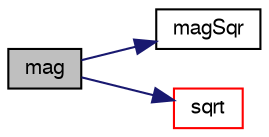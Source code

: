 digraph "mag"
{
  bgcolor="transparent";
  edge [fontname="FreeSans",fontsize="10",labelfontname="FreeSans",labelfontsize="10"];
  node [fontname="FreeSans",fontsize="10",shape=record];
  rankdir="LR";
  Node119705 [label="mag",height=0.2,width=0.4,color="black", fillcolor="grey75", style="filled", fontcolor="black"];
  Node119705 -> Node119706 [color="midnightblue",fontsize="10",style="solid",fontname="FreeSans"];
  Node119706 [label="magSqr",height=0.2,width=0.4,color="black",URL="$a21124.html#ae6fff2c6981e6d9618aa5038e69def6e"];
  Node119705 -> Node119707 [color="midnightblue",fontsize="10",style="solid",fontname="FreeSans"];
  Node119707 [label="sqrt",height=0.2,width=0.4,color="red",URL="$a21124.html#a8616bd62eebf2342a80222fecb1bda71"];
}
